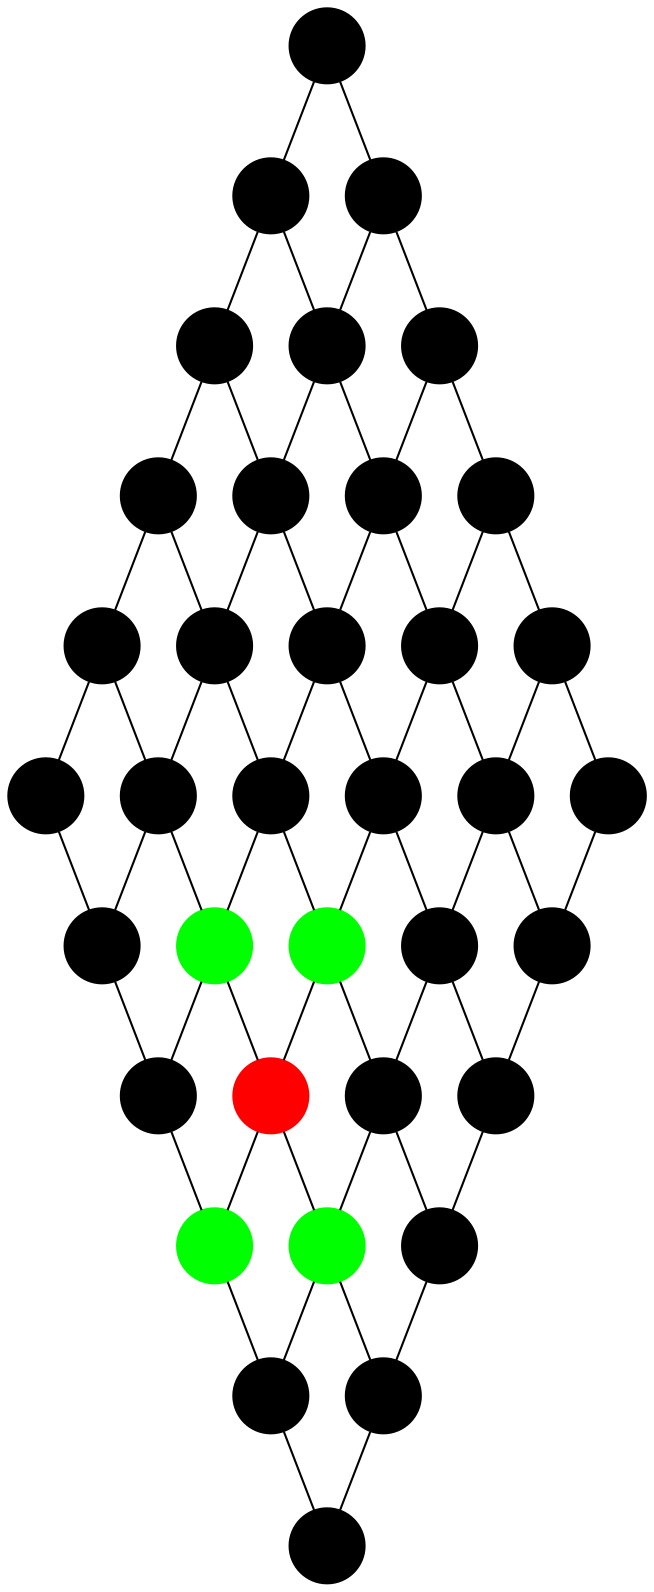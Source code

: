 graph
{
	node [shape=circle, style=filled, color=black, label="", fontcolor=white];

	// Nodes
	n00 [pos="0,0!"];
	n10 [pos="1,0!"];
	n20 [pos="2,0!"];
	n30 [pos="3,0!"];
	n40 [pos="4,0!"];
	n50 [pos="5,0!"];

	n01 [pos="0,1!"];
	n11 [pos="1,1!"];
	n21 [pos="2,1!"];
	n31 [pos="3,1!"];
	n41 [pos="4,1!"];
	n51 [pos="5,1!"];

	n02 [pos="0,2!"];
	n12 [pos="1,2!"];
	n22 [pos="2,2!"];
	n32 [pos="3,2!"];
	n42 [pos="4,2!", color="green"];
	n52 [pos="5,2!"];

	n03 [pos="0,3!"];
	n13 [pos="1,3!"];
	n23 [pos="2,3!"];
	n33 [pos="3,3!", color="green"];
	n43 [pos="4,3!", color="red"];
	n53 [pos="5,3!", color="green"];

	n04 [pos="0,4!"];
	n14 [pos="1,4!"];
	n24 [pos="2,4!"];
	n34 [pos="3,4!"];
	n44 [pos="4,4!", color="green"];
	n54 [pos="5,4!"];

	n05 [pos="0,5!"];
	n15 [pos="1,5!"];
	n25 [pos="2,5!"];
	n35 [pos="3,5!"];
	n45 [pos="4,5!"];
	n55 [pos="5,5!"];

	// Edges
	n00 -- n10 -- n20 -- n30 -- n40 -- n50;
	n01 -- n11 -- n21 -- n31 -- n41 -- n51;
	n02 -- n12 -- n22 -- n32 -- n42 -- n52;
	n03 -- n13 -- n23 -- n33 -- n43 -- n53;
	n04 -- n14 -- n24 -- n34 -- n44 -- n54;
	n05 -- n15 -- n25 -- n35 -- n45 -- n55;

	n00 -- n01 -- n02 -- n03 -- n04 -- n05;
	n10 -- n11 -- n12 -- n13 -- n14 -- n15;
	n20 -- n21 -- n22 -- n23 -- n24 -- n25;
	n30 -- n31 -- n32 -- n33 -- n34 -- n35;
	n40 -- n41 -- n42 -- n43 -- n44 -- n45;
	n50 -- n51 -- n52 -- n53 -- n54 -- n55;
}

